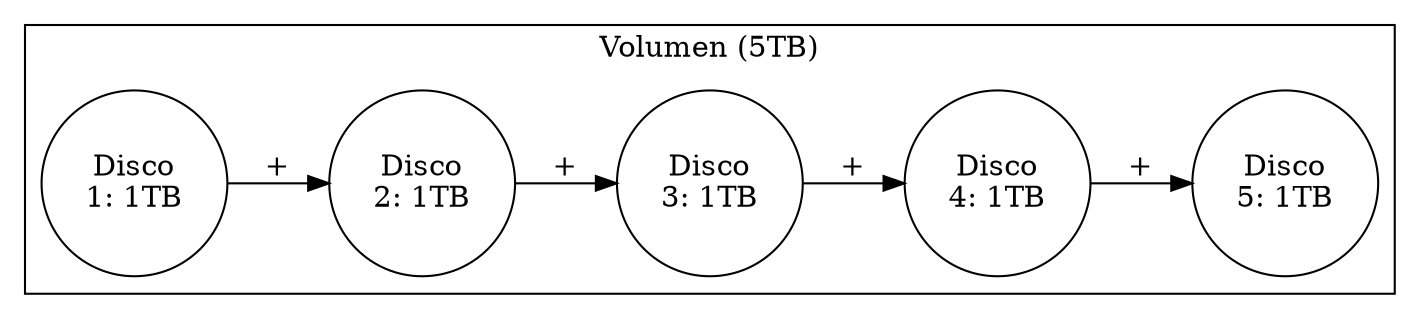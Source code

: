#+begin_src dot :exports results :file ltxpng/raid_0.png
  digraph G {
          rankdir=LR;
	  node [shape=circle];
          subgraph cluster0 {
                   label = "Volumen (5TB)";
                   1 [label = "Disco\n1: 1TB"];
                   2 [label = "Disco\n2: 1TB"];
                   3 [label = "Disco\n3: 1TB"];
                   4 [label = "Disco\n4: 1TB"];
                   5 [label = "Disco\n5: 1TB"];
                   1 -> 2 [label = "+"];
                   2 -> 3 [label = "+"];
                   3 -> 4 [label = "+"];
                   4 -> 5 [label = "+"];
          }
  }
#+end_src
